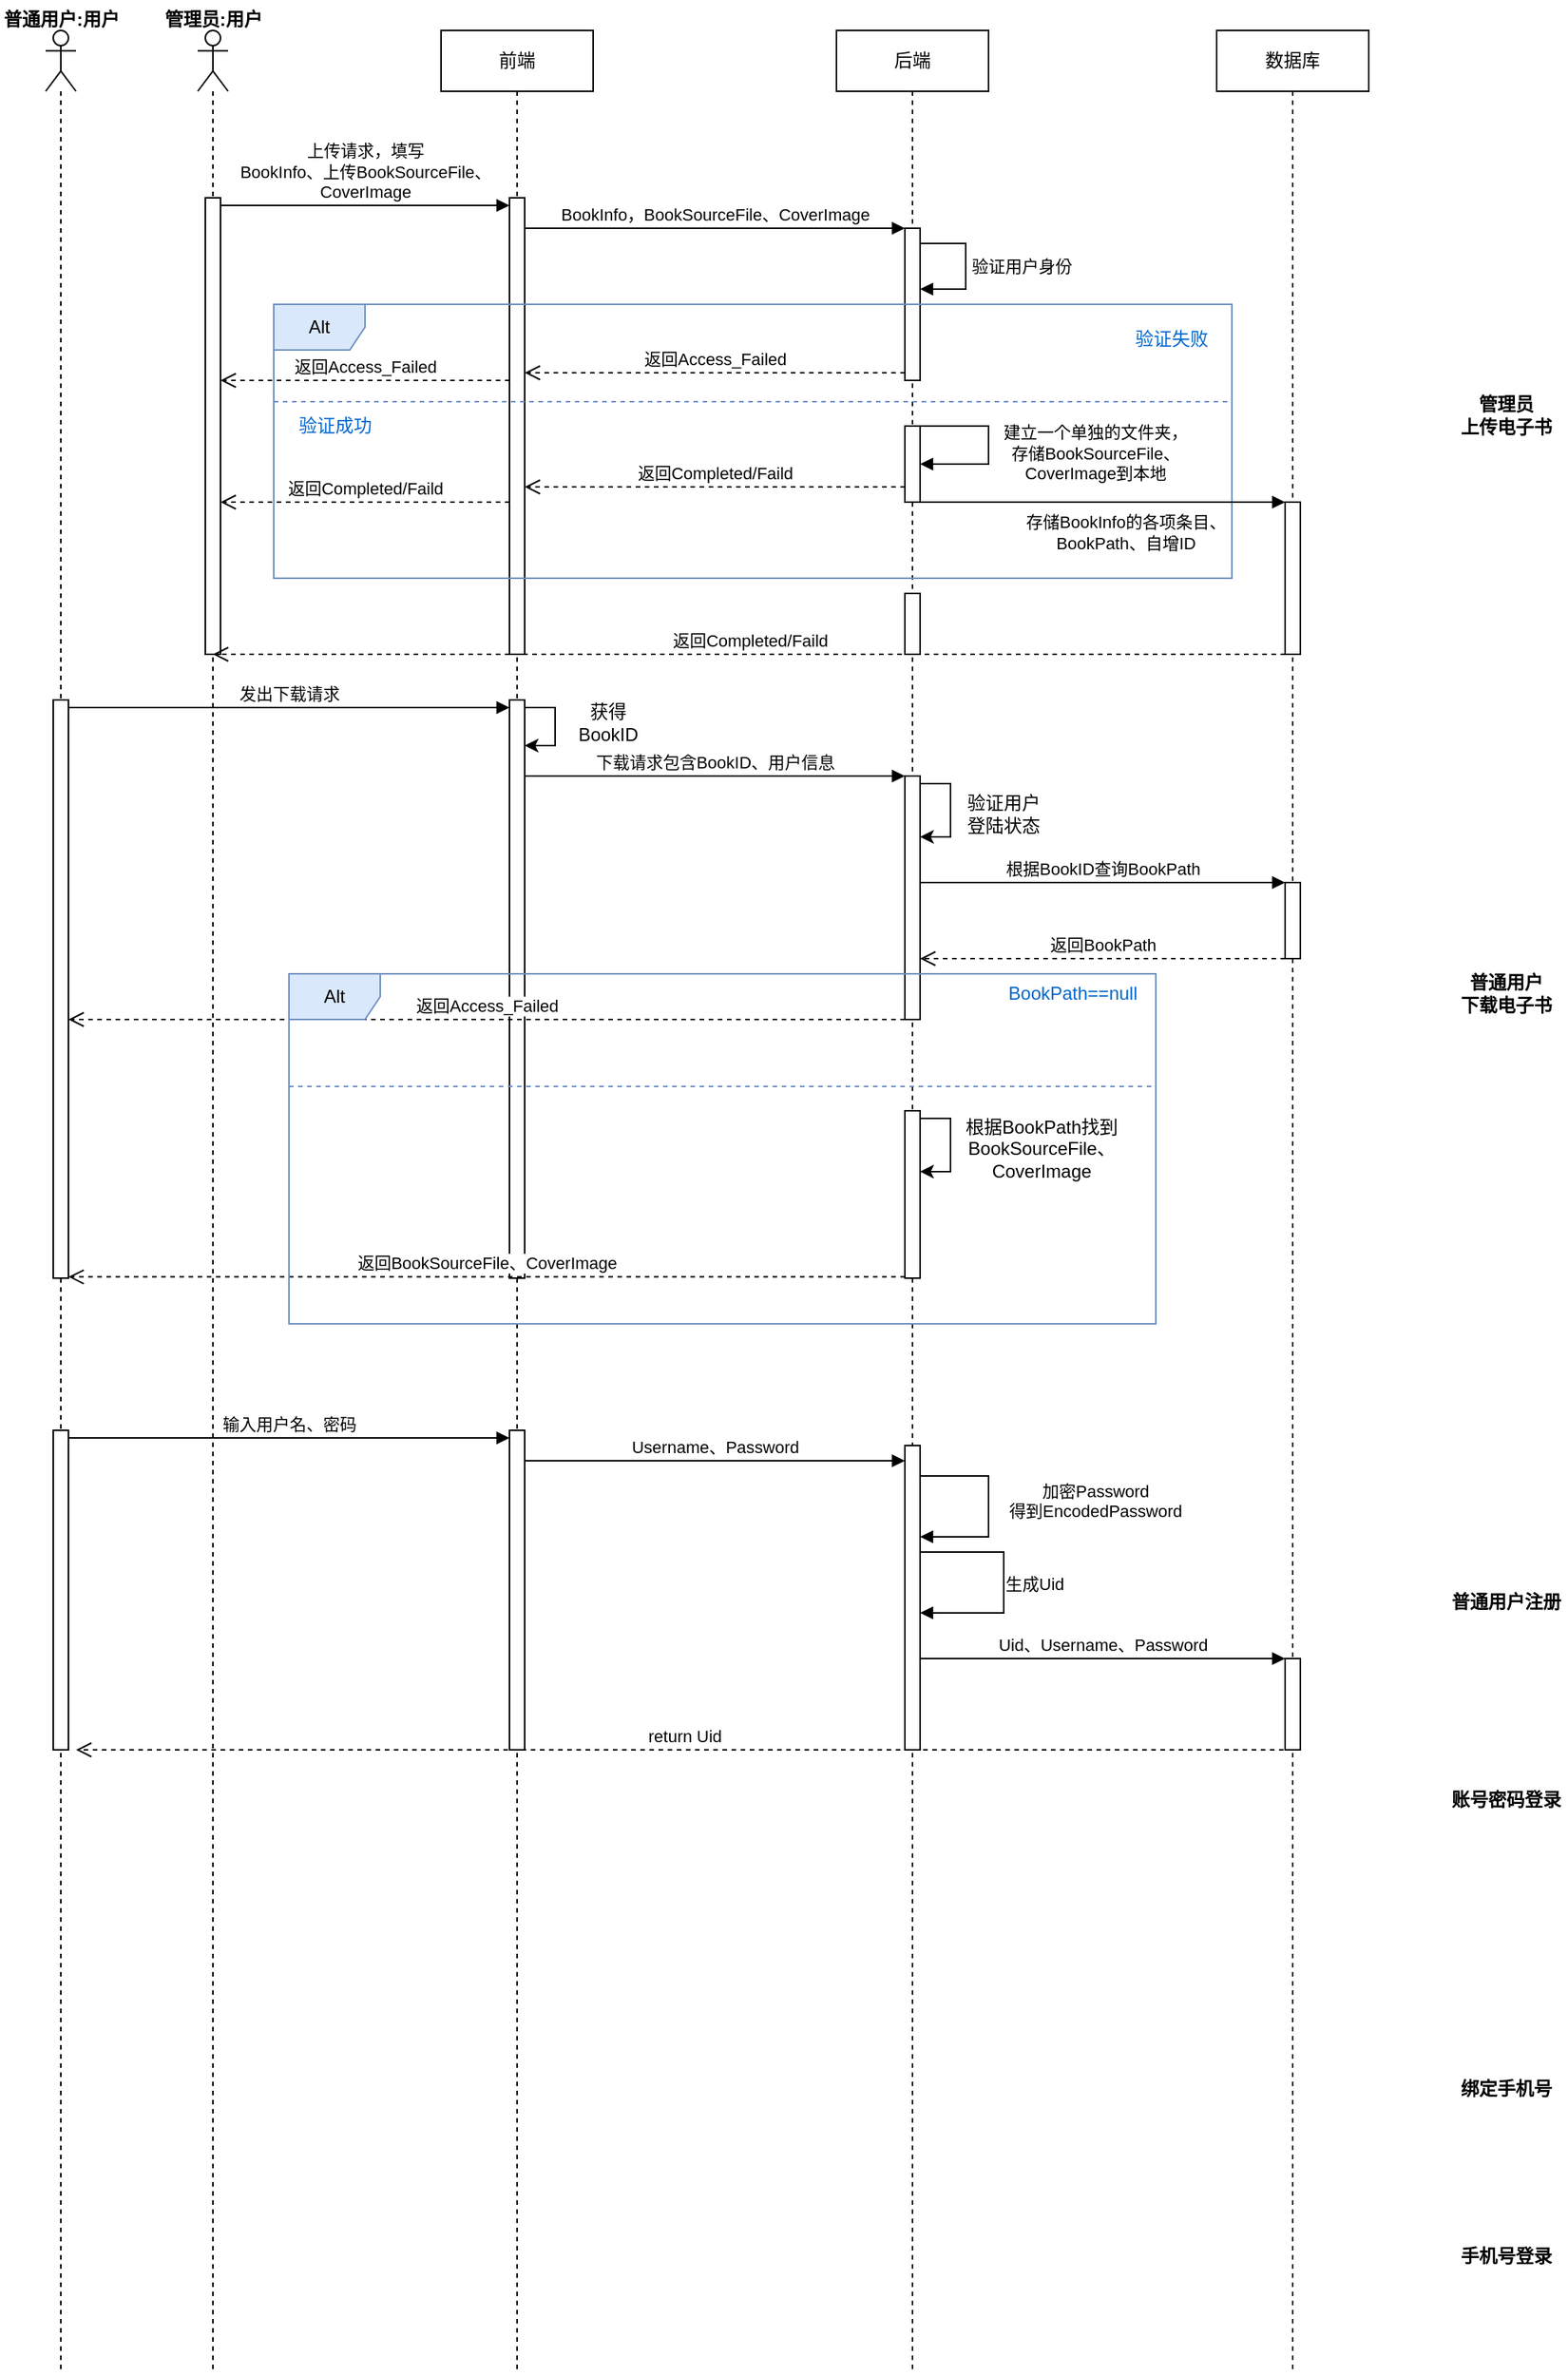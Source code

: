 <mxfile version="24.7.17">
  <diagram name="第 1 页" id="-cOYSrjcJRh7sZkjvyMP">
    <mxGraphModel dx="1420" dy="822" grid="1" gridSize="10" guides="1" tooltips="1" connect="1" arrows="1" fold="1" page="1" pageScale="1" pageWidth="1169" pageHeight="827" math="0" shadow="0">
      <root>
        <mxCell id="0" />
        <mxCell id="1" parent="0" />
        <mxCell id="kw8a_Yz2JXqcz1kZrhkB-1" value="" style="shape=umlLifeline;perimeter=lifelinePerimeter;whiteSpace=wrap;html=1;container=1;dropTarget=0;collapsible=0;recursiveResize=0;outlineConnect=0;portConstraint=eastwest;newEdgeStyle={&quot;curved&quot;:0,&quot;rounded&quot;:0};participant=umlActor;" parent="1" vertex="1">
          <mxGeometry x="70" y="20" width="20" height="1540" as="geometry" />
        </mxCell>
        <mxCell id="95MT-M7sHsksiMsG3mHQ-1" value="" style="html=1;points=[[0,0,0,0,5],[0,1,0,0,-5],[1,0,0,0,5],[1,1,0,0,-5]];perimeter=orthogonalPerimeter;outlineConnect=0;targetShapes=umlLifeline;portConstraint=eastwest;newEdgeStyle={&quot;curved&quot;:0,&quot;rounded&quot;:0};" parent="kw8a_Yz2JXqcz1kZrhkB-1" vertex="1">
          <mxGeometry x="5" y="440" width="10" height="380" as="geometry" />
        </mxCell>
        <mxCell id="95MT-M7sHsksiMsG3mHQ-28" value="" style="html=1;points=[[0,0,0,0,5],[0,1,0,0,-5],[1,0,0,0,5],[1,1,0,0,-5]];perimeter=orthogonalPerimeter;outlineConnect=0;targetShapes=umlLifeline;portConstraint=eastwest;newEdgeStyle={&quot;curved&quot;:0,&quot;rounded&quot;:0};" parent="kw8a_Yz2JXqcz1kZrhkB-1" vertex="1">
          <mxGeometry x="5" y="920" width="10" height="210" as="geometry" />
        </mxCell>
        <mxCell id="kw8a_Yz2JXqcz1kZrhkB-2" value="前端" style="shape=umlLifeline;perimeter=lifelinePerimeter;whiteSpace=wrap;html=1;container=1;dropTarget=0;collapsible=0;recursiveResize=0;outlineConnect=0;portConstraint=eastwest;newEdgeStyle={&quot;curved&quot;:0,&quot;rounded&quot;:0};" parent="1" vertex="1">
          <mxGeometry x="330" y="20" width="100" height="1540" as="geometry" />
        </mxCell>
        <mxCell id="95MT-M7sHsksiMsG3mHQ-3" value="" style="html=1;points=[[0,0,0,0,5],[0,1,0,0,-5],[1,0,0,0,5],[1,1,0,0,-5]];perimeter=orthogonalPerimeter;outlineConnect=0;targetShapes=umlLifeline;portConstraint=eastwest;newEdgeStyle={&quot;curved&quot;:0,&quot;rounded&quot;:0};" parent="kw8a_Yz2JXqcz1kZrhkB-2" vertex="1">
          <mxGeometry x="45" y="440" width="10" height="380" as="geometry" />
        </mxCell>
        <mxCell id="95MT-M7sHsksiMsG3mHQ-4" style="edgeStyle=orthogonalEdgeStyle;rounded=0;orthogonalLoop=1;jettySize=auto;html=1;curved=0;exitX=1;exitY=0;exitDx=0;exitDy=5;exitPerimeter=0;" parent="kw8a_Yz2JXqcz1kZrhkB-2" source="95MT-M7sHsksiMsG3mHQ-3" edge="1">
          <mxGeometry relative="1" as="geometry">
            <mxPoint x="55" y="470" as="targetPoint" />
            <Array as="points">
              <mxPoint x="75" y="445" />
              <mxPoint x="75" y="470" />
            </Array>
          </mxGeometry>
        </mxCell>
        <mxCell id="95MT-M7sHsksiMsG3mHQ-31" value="" style="html=1;points=[[0,0,0,0,5],[0,1,0,0,-5],[1,0,0,0,5],[1,1,0,0,-5]];perimeter=orthogonalPerimeter;outlineConnect=0;targetShapes=umlLifeline;portConstraint=eastwest;newEdgeStyle={&quot;curved&quot;:0,&quot;rounded&quot;:0};" parent="kw8a_Yz2JXqcz1kZrhkB-2" vertex="1">
          <mxGeometry x="45" y="920" width="10" height="210" as="geometry" />
        </mxCell>
        <mxCell id="kw8a_Yz2JXqcz1kZrhkB-3" value="后端&lt;span style=&quot;color: rgba(0, 0, 0, 0); font-family: monospace; font-size: 0px; text-align: start; text-wrap: nowrap;&quot;&gt;%3CmxGraphModel%3E%3Croot%3E%3CmxCell%20id%3D%220%22%2F%3E%3CmxCell%20id%3D%221%22%20parent%3D%220%22%2F%3E%3CmxCell%20id%3D%222%22%20value%3D%22%3AObject%22%20style%3D%22shape%3DumlLifeline%3Bperimeter%3DlifelinePerimeter%3BwhiteSpace%3Dwrap%3Bhtml%3D1%3Bcontainer%3D1%3BdropTarget%3D0%3Bcollapsible%3D0%3BrecursiveResize%3D0%3BoutlineConnect%3D0%3BportConstraint%3Deastwest%3BnewEdgeStyle%3D%7B%26quot%3Bcurved%26quot%3B%3A0%2C%26quot%3Brounded%26quot%3B%3A0%7D%3B%22%20vertex%3D%221%22%20parent%3D%221%22%3E%3CmxGeometry%20x%3D%22330%22%20y%3D%2220%22%20width%3D%22100%22%20height%3D%22520%22%20as%3D%22geometry%22%2F%3E%3C%2FmxCell%3E%3C%2Froot%3E%3C%2FmxGraphModel%3E&lt;/span&gt;" style="shape=umlLifeline;perimeter=lifelinePerimeter;whiteSpace=wrap;html=1;container=1;dropTarget=0;collapsible=0;recursiveResize=0;outlineConnect=0;portConstraint=eastwest;newEdgeStyle={&quot;curved&quot;:0,&quot;rounded&quot;:0};" parent="1" vertex="1">
          <mxGeometry x="590" y="20" width="100" height="1540" as="geometry" />
        </mxCell>
        <mxCell id="kw8a_Yz2JXqcz1kZrhkB-14" value="" style="html=1;points=[[0,0,0,0,5],[0,1,0,0,-5],[1,0,0,0,5],[1,1,0,0,-5]];perimeter=orthogonalPerimeter;outlineConnect=0;targetShapes=umlLifeline;portConstraint=eastwest;newEdgeStyle={&quot;curved&quot;:0,&quot;rounded&quot;:0};" parent="kw8a_Yz2JXqcz1kZrhkB-3" vertex="1">
          <mxGeometry x="45" y="130" width="10" height="100" as="geometry" />
        </mxCell>
        <mxCell id="kw8a_Yz2JXqcz1kZrhkB-27" value="" style="html=1;points=[[0,0,0,0,5],[0,1,0,0,-5],[1,0,0,0,5],[1,1,0,0,-5]];perimeter=orthogonalPerimeter;outlineConnect=0;targetShapes=umlLifeline;portConstraint=eastwest;newEdgeStyle={&quot;curved&quot;:0,&quot;rounded&quot;:0};" parent="kw8a_Yz2JXqcz1kZrhkB-3" vertex="1">
          <mxGeometry x="45" y="260" width="10" height="50" as="geometry" />
        </mxCell>
        <mxCell id="kw8a_Yz2JXqcz1kZrhkB-34" value="建立一个单独的文件夹，&lt;div&gt;存储BookSourceFile、&lt;/div&gt;&lt;div&gt;CoverImage到本地&lt;/div&gt;" style="html=1;verticalAlign=bottom;endArrow=block;curved=0;rounded=0;exitX=1;exitY=0;exitDx=0;exitDy=5;exitPerimeter=0;" parent="kw8a_Yz2JXqcz1kZrhkB-3" target="kw8a_Yz2JXqcz1kZrhkB-27" edge="1">
          <mxGeometry x="0.217" y="72" width="80" relative="1" as="geometry">
            <mxPoint x="55.0" y="260.0" as="sourcePoint" />
            <mxPoint x="55.0" y="300.0" as="targetPoint" />
            <Array as="points">
              <mxPoint x="100" y="260" />
              <mxPoint x="100" y="285" />
            </Array>
            <mxPoint x="70" y="-57" as="offset" />
          </mxGeometry>
        </mxCell>
        <mxCell id="kw8a_Yz2JXqcz1kZrhkB-39" value="" style="html=1;points=[[0,0,0,0,5],[0,1,0,0,-5],[1,0,0,0,5],[1,1,0,0,-5]];perimeter=orthogonalPerimeter;outlineConnect=0;targetShapes=umlLifeline;portConstraint=eastwest;newEdgeStyle={&quot;curved&quot;:0,&quot;rounded&quot;:0};" parent="kw8a_Yz2JXqcz1kZrhkB-3" vertex="1">
          <mxGeometry x="45" y="370" width="10" height="40" as="geometry" />
        </mxCell>
        <mxCell id="95MT-M7sHsksiMsG3mHQ-7" value="" style="html=1;points=[[0,0,0,0,5],[0,1,0,0,-5],[1,0,0,0,5],[1,1,0,0,-5]];perimeter=orthogonalPerimeter;outlineConnect=0;targetShapes=umlLifeline;portConstraint=eastwest;newEdgeStyle={&quot;curved&quot;:0,&quot;rounded&quot;:0};" parent="kw8a_Yz2JXqcz1kZrhkB-3" vertex="1">
          <mxGeometry x="45" y="490" width="10" height="160" as="geometry" />
        </mxCell>
        <mxCell id="95MT-M7sHsksiMsG3mHQ-10" style="edgeStyle=orthogonalEdgeStyle;rounded=0;orthogonalLoop=1;jettySize=auto;html=1;curved=0;exitX=1;exitY=0;exitDx=0;exitDy=5;exitPerimeter=0;" parent="kw8a_Yz2JXqcz1kZrhkB-3" source="95MT-M7sHsksiMsG3mHQ-7" target="95MT-M7sHsksiMsG3mHQ-7" edge="1">
          <mxGeometry relative="1" as="geometry">
            <Array as="points">
              <mxPoint x="75" y="495" />
              <mxPoint x="75" y="530" />
            </Array>
          </mxGeometry>
        </mxCell>
        <mxCell id="95MT-M7sHsksiMsG3mHQ-18" value="" style="html=1;points=[[0,0,0,0,5],[0,1,0,0,-5],[1,0,0,0,5],[1,1,0,0,-5]];perimeter=orthogonalPerimeter;outlineConnect=0;targetShapes=umlLifeline;portConstraint=eastwest;newEdgeStyle={&quot;curved&quot;:0,&quot;rounded&quot;:0};" parent="kw8a_Yz2JXqcz1kZrhkB-3" vertex="1">
          <mxGeometry x="45" y="710" width="10" height="110" as="geometry" />
        </mxCell>
        <mxCell id="95MT-M7sHsksiMsG3mHQ-20" style="edgeStyle=orthogonalEdgeStyle;rounded=0;orthogonalLoop=1;jettySize=auto;html=1;curved=0;exitX=1;exitY=0;exitDx=0;exitDy=5;exitPerimeter=0;" parent="kw8a_Yz2JXqcz1kZrhkB-3" source="95MT-M7sHsksiMsG3mHQ-18" target="95MT-M7sHsksiMsG3mHQ-18" edge="1">
          <mxGeometry relative="1" as="geometry">
            <Array as="points">
              <mxPoint x="75" y="715" />
              <mxPoint x="75" y="750" />
            </Array>
          </mxGeometry>
        </mxCell>
        <mxCell id="95MT-M7sHsksiMsG3mHQ-32" value="" style="html=1;points=[[0,0,0,0,5],[0,1,0,0,-5],[1,0,0,0,5],[1,1,0,0,-5]];perimeter=orthogonalPerimeter;outlineConnect=0;targetShapes=umlLifeline;portConstraint=eastwest;newEdgeStyle={&quot;curved&quot;:0,&quot;rounded&quot;:0};" parent="kw8a_Yz2JXqcz1kZrhkB-3" vertex="1">
          <mxGeometry x="45" y="930" width="10" height="200" as="geometry" />
        </mxCell>
        <mxCell id="95MT-M7sHsksiMsG3mHQ-37" value="加密Password&lt;div&gt;得到EncodedPassword&lt;/div&gt;" style="html=1;verticalAlign=bottom;endArrow=block;curved=0;rounded=0;" parent="kw8a_Yz2JXqcz1kZrhkB-3" target="95MT-M7sHsksiMsG3mHQ-32" edge="1">
          <mxGeometry x="0.182" y="-70" width="80" relative="1" as="geometry">
            <mxPoint x="55" y="950" as="sourcePoint" />
            <mxPoint x="55" y="970" as="targetPoint" />
            <Array as="points">
              <mxPoint x="100" y="950" />
              <mxPoint x="100" y="990" />
            </Array>
            <mxPoint x="140" as="offset" />
          </mxGeometry>
        </mxCell>
        <mxCell id="_xi1gWjxlkFlNqsPyR04-2" value="生成Uid" style="html=1;verticalAlign=bottom;endArrow=block;curved=0;rounded=0;" edge="1" parent="kw8a_Yz2JXqcz1kZrhkB-3">
          <mxGeometry x="0.133" y="20" width="80" relative="1" as="geometry">
            <mxPoint x="55" y="1000" as="sourcePoint" />
            <mxPoint x="55" y="1040" as="targetPoint" />
            <Array as="points">
              <mxPoint x="110" y="1000" />
              <mxPoint x="110" y="1040" />
            </Array>
            <mxPoint as="offset" />
          </mxGeometry>
        </mxCell>
        <mxCell id="kw8a_Yz2JXqcz1kZrhkB-4" value="数据库" style="shape=umlLifeline;perimeter=lifelinePerimeter;whiteSpace=wrap;html=1;container=1;dropTarget=0;collapsible=0;recursiveResize=0;outlineConnect=0;portConstraint=eastwest;newEdgeStyle={&quot;curved&quot;:0,&quot;rounded&quot;:0};" parent="1" vertex="1">
          <mxGeometry x="840" y="20" width="100" height="1540" as="geometry" />
        </mxCell>
        <mxCell id="kw8a_Yz2JXqcz1kZrhkB-19" value="" style="html=1;points=[[0,0,0,0,5],[0,1,0,0,-5],[1,0,0,0,5],[1,1,0,0,-5]];perimeter=orthogonalPerimeter;outlineConnect=0;targetShapes=umlLifeline;portConstraint=eastwest;newEdgeStyle={&quot;curved&quot;:0,&quot;rounded&quot;:0};" parent="kw8a_Yz2JXqcz1kZrhkB-4" vertex="1">
          <mxGeometry x="45" y="310" width="10" height="100" as="geometry" />
        </mxCell>
        <mxCell id="95MT-M7sHsksiMsG3mHQ-12" value="" style="html=1;points=[[0,0,0,0,5],[0,1,0,0,-5],[1,0,0,0,5],[1,1,0,0,-5]];perimeter=orthogonalPerimeter;outlineConnect=0;targetShapes=umlLifeline;portConstraint=eastwest;newEdgeStyle={&quot;curved&quot;:0,&quot;rounded&quot;:0};" parent="kw8a_Yz2JXqcz1kZrhkB-4" vertex="1">
          <mxGeometry x="45" y="560" width="10" height="50" as="geometry" />
        </mxCell>
        <mxCell id="95MT-M7sHsksiMsG3mHQ-33" value="" style="html=1;points=[[0,0,0,0,5],[0,1,0,0,-5],[1,0,0,0,5],[1,1,0,0,-5]];perimeter=orthogonalPerimeter;outlineConnect=0;targetShapes=umlLifeline;portConstraint=eastwest;newEdgeStyle={&quot;curved&quot;:0,&quot;rounded&quot;:0};" parent="kw8a_Yz2JXqcz1kZrhkB-4" vertex="1">
          <mxGeometry x="45" y="1070" width="10" height="60" as="geometry" />
        </mxCell>
        <mxCell id="kw8a_Yz2JXqcz1kZrhkB-6" value="" style="shape=umlLifeline;perimeter=lifelinePerimeter;whiteSpace=wrap;html=1;container=1;dropTarget=0;collapsible=0;recursiveResize=0;outlineConnect=0;portConstraint=eastwest;newEdgeStyle={&quot;curved&quot;:0,&quot;rounded&quot;:0};participant=umlActor;" parent="1" vertex="1">
          <mxGeometry x="170" y="20" width="20" height="1540" as="geometry" />
        </mxCell>
        <mxCell id="kw8a_Yz2JXqcz1kZrhkB-10" value="" style="html=1;points=[[0,0,0,0,5],[0,1,0,0,-5],[1,0,0,0,5],[1,1,0,0,-5]];perimeter=orthogonalPerimeter;outlineConnect=0;targetShapes=umlLifeline;portConstraint=eastwest;newEdgeStyle={&quot;curved&quot;:0,&quot;rounded&quot;:0};" parent="kw8a_Yz2JXqcz1kZrhkB-6" vertex="1">
          <mxGeometry x="5" y="110" width="10" height="300" as="geometry" />
        </mxCell>
        <mxCell id="kw8a_Yz2JXqcz1kZrhkB-8" value="普通用户:用户" style="text;align=center;fontStyle=1;verticalAlign=middle;spacingLeft=3;spacingRight=3;strokeColor=none;rotatable=0;points=[[0,0.5],[1,0.5]];portConstraint=eastwest;html=1;" parent="1" vertex="1">
          <mxGeometry x="40" width="80" height="26" as="geometry" />
        </mxCell>
        <mxCell id="kw8a_Yz2JXqcz1kZrhkB-9" value="管理员:用户" style="text;align=center;fontStyle=1;verticalAlign=middle;spacingLeft=3;spacingRight=3;strokeColor=none;rotatable=0;points=[[0,0.5],[1,0.5]];portConstraint=eastwest;html=1;" parent="1" vertex="1">
          <mxGeometry x="140" width="80" height="26" as="geometry" />
        </mxCell>
        <mxCell id="kw8a_Yz2JXqcz1kZrhkB-12" value="上传请求，填写&lt;div&gt;BookInfo、上传BookSourceFile、&lt;/div&gt;&lt;div&gt;CoverImage&lt;/div&gt;" style="html=1;verticalAlign=bottom;endArrow=block;curved=0;rounded=0;entryX=0;entryY=0;entryDx=0;entryDy=5;entryPerimeter=0;" parent="1" source="kw8a_Yz2JXqcz1kZrhkB-10" target="kw8a_Yz2JXqcz1kZrhkB-13" edge="1">
          <mxGeometry width="80" relative="1" as="geometry">
            <mxPoint x="180" y="130" as="sourcePoint" />
            <mxPoint x="250" y="140" as="targetPoint" />
          </mxGeometry>
        </mxCell>
        <mxCell id="kw8a_Yz2JXqcz1kZrhkB-13" value="" style="html=1;points=[[0,0,0,0,5],[0,1,0,0,-5],[1,0,0,0,5],[1,1,0,0,-5]];perimeter=orthogonalPerimeter;outlineConnect=0;targetShapes=umlLifeline;portConstraint=eastwest;newEdgeStyle={&quot;curved&quot;:0,&quot;rounded&quot;:0};" parent="1" vertex="1">
          <mxGeometry x="375" y="130" width="10" height="300" as="geometry" />
        </mxCell>
        <mxCell id="kw8a_Yz2JXqcz1kZrhkB-17" value="BookInfo，BookSourceFile、CoverImage" style="html=1;verticalAlign=bottom;endArrow=block;curved=0;rounded=0;exitX=1;exitY=0;exitDx=0;exitDy=5;exitPerimeter=0;" parent="1" edge="1">
          <mxGeometry width="80" relative="1" as="geometry">
            <mxPoint x="385" y="150" as="sourcePoint" />
            <mxPoint x="635" y="150" as="targetPoint" />
          </mxGeometry>
        </mxCell>
        <mxCell id="kw8a_Yz2JXqcz1kZrhkB-24" value="验证用户身份" style="html=1;align=left;spacingLeft=2;endArrow=block;rounded=0;edgeStyle=orthogonalEdgeStyle;curved=0;rounded=0;" parent="1" target="kw8a_Yz2JXqcz1kZrhkB-14" edge="1">
          <mxGeometry relative="1" as="geometry">
            <mxPoint x="645" y="160" as="sourcePoint" />
            <Array as="points">
              <mxPoint x="645" y="160" />
              <mxPoint x="675" y="160" />
              <mxPoint x="675" y="190" />
            </Array>
            <mxPoint x="650.0" y="179.966" as="targetPoint" />
          </mxGeometry>
        </mxCell>
        <mxCell id="kw8a_Yz2JXqcz1kZrhkB-26" value="返回Access_Failed" style="html=1;verticalAlign=bottom;endArrow=open;dashed=1;endSize=8;curved=0;rounded=0;exitX=0;exitY=1;exitDx=0;exitDy=-5;exitPerimeter=0;" parent="1" source="kw8a_Yz2JXqcz1kZrhkB-14" target="kw8a_Yz2JXqcz1kZrhkB-13" edge="1">
          <mxGeometry relative="1" as="geometry">
            <mxPoint x="600" y="200" as="sourcePoint" />
            <mxPoint x="520" y="200" as="targetPoint" />
          </mxGeometry>
        </mxCell>
        <mxCell id="kw8a_Yz2JXqcz1kZrhkB-28" value="Alt" style="shape=umlFrame;whiteSpace=wrap;html=1;pointerEvents=0;fillColor=#dae8fc;strokeColor=#6c8ebf;" parent="1" vertex="1">
          <mxGeometry x="220" y="200" width="630" height="180" as="geometry" />
        </mxCell>
        <mxCell id="kw8a_Yz2JXqcz1kZrhkB-31" value="" style="line;strokeWidth=1;fillColor=#dae8fc;align=left;verticalAlign=middle;spacingTop=-1;spacingLeft=3;spacingRight=3;rotatable=0;labelPosition=right;points=[];portConstraint=eastwest;strokeColor=#6c8ebf;dashed=1;" parent="1" vertex="1">
          <mxGeometry x="220" y="260" width="630" height="8" as="geometry" />
        </mxCell>
        <mxCell id="kw8a_Yz2JXqcz1kZrhkB-32" value="验证失败" style="text;align=center;fontStyle=0;verticalAlign=middle;spacingLeft=3;spacingRight=3;rotatable=0;points=[[0,0.5],[1,0.5]];portConstraint=eastwest;html=1;fontColor=#0066CC;" parent="1" vertex="1">
          <mxGeometry x="770" y="210" width="80" height="26" as="geometry" />
        </mxCell>
        <mxCell id="kw8a_Yz2JXqcz1kZrhkB-33" value="验证成功" style="text;align=center;fontStyle=0;verticalAlign=middle;spacingLeft=3;spacingRight=3;rotatable=0;points=[[0,0.5],[1,0.5]];portConstraint=eastwest;html=1;fontColor=#0066CC;" parent="1" vertex="1">
          <mxGeometry x="220" y="267" width="80" height="26" as="geometry" />
        </mxCell>
        <mxCell id="kw8a_Yz2JXqcz1kZrhkB-35" value="&lt;span style=&quot;color: rgba(0, 0, 0, 0); font-family: monospace; font-size: 0px; text-align: start; background-color: rgb(251, 251, 251);&quot;&gt;%3CmxGraphModel%3E%3Croot%3E%3CmxCell%20id%3D%220%22%2F%3E%3CmxCell%20id%3D%221%22%20parent%3D%220%22%2F%3E%3CmxCell%20id%3D%222%22%20value%3D%22%E8%BF%94%E5%9B%9E%E5%A4%B1%E8%B4%A5%E4%BF%A1%E6%81%AF%22%20style%3D%22html%3D1%3BverticalAlign%3Dbottom%3BendArrow%3Dopen%3Bdashed%3D1%3BendSize%3D8%3Bcurved%3D0%3Brounded%3D0%3BexitX%3D0%3BexitY%3D1%3BexitDx%3D0%3BexitDy%3D-5%3BexitPerimeter%3D0%3B%22%20edge%3D%221%22%20parent%3D%221%22%3E%3CmxGeometry%20relative%3D%221%22%20as%3D%22geometry%22%3E%3CmxPoint%20x%3D%22635%22%20y%3D%22245%22%20as%3D%22sourcePoint%22%2F%3E%3CmxPoint%20x%3D%22385%22%20y%3D%22245%22%20as%3D%22targetPoint%22%2F%3E%3C%2FmxGeometry%3E%3C%2FmxCell%3E%3C%2Froot%3E%3C%2FmxGraphModel%3E&lt;/span&gt;&lt;span style=&quot;color: rgba(0, 0, 0, 0); font-family: monospace; font-size: 0px; text-align: start; background-color: rgb(251, 251, 251);&quot;&gt;%3CmxGraphModel%3E%3Croot%3E%3CmxCell%20id%3D%220%22%2F%3E%3CmxCell%20id%3D%221%22%20parent%3D%220%22%2F%3E%3CmxCell%20id%3D%222%22%20value%3D%22%E8%BF%94%E5%9B%9E%E5%A4%B1%E8%B4%A5%E4%BF%A1%E6%81%AF%22%20style%3D%22html%3D1%3BverticalAlign%3Dbottom%3BendArrow%3Dopen%3Bdashed%3D1%3BendSize%3D8%3Bcurved%3D0%3Brounded%3D0%3BexitX%3D0%3BexitY%3D1%3BexitDx%3D0%3BexitDy%3D-5%3BexitPerimeter%3D0%3B%22%20edge%3D%221%22%20parent%3D%221%22%3E%3CmxGeometry%20relative%3D%221%22%20as%3D%22geometry%22%3E%3CmxPoint%20x%3D%22635%22%20y%3D%22245%22%20as%3D%22sourcePoint%22%2F%3E%3CmxPoint%20x%3D%22385%22%20y%3D%22245%22%20as%3D%22targetPoint%22%2F%3E%3C%2FmxGeometry%3E%3C%2FmxCell%3E%3C%2Froot%3E%3C%2FmxGraphModel%3E&lt;/span&gt;&lt;span style=&quot;color: rgba(0, 0, 0, 0); font-family: monospace; font-size: 0px; text-align: start; background-color: rgb(251, 251, 251);&quot;&gt;%3CmxGraphModel%3E%3Croot%3E%3CmxCell%20id%3D%220%22%2F%3E%3CmxCell%20id%3D%221%22%20parent%3D%220%22%2F%3E%3CmxCell%20id%3D%222%22%20value%3D%22%E8%BF%94%E5%9B%9E%E5%A4%B1%E8%B4%A5%E4%BF%A1%E6%81%AF%22%20style%3D%22html%3D1%3BverticalAlign%3Dbottom%3BendArrow%3Dopen%3Bdashed%3D1%3BendSize%3D8%3Bcurved%3D0%3Brounded%3D0%3BexitX%3D0%3BexitY%3D1%3BexitDx%3D0%3BexitDy%3D-5%3BexitPerimeter%3D0%3B%22%20edge%3D%221%22%20parent%3D%221%22%3E%3CmxGeometry%20relative%3D%221%22%20as%3D%22geometry%22%3E%3CmxPoint%20x%3D%22635%22%20y%3D%22245%22%20as%3D%22sourcePoint%22%2F%3E%3CmxPoint%20x%3D%22385%22%20y%3D%22245%22%20as%3D%22targetPoint%22%2F%3E%3C%2FmxGeometry%3E%3C%2FmxCell%3E%3C%2Froot%3E%3C%2FmxGraphModel%3E&lt;/span&gt;&lt;span style=&quot;color: rgba(0, 0, 0, 0); font-family: monospace; font-size: 0px; text-align: start; background-color: rgb(251, 251, 251);&quot;&gt;%3CmxGraphModel%3E%3Croot%3E%3CmxCell%20id%3D%220%22%2F%3E%3CmxCell%20id%3D%221%22%20parent%3D%220%22%2F%3E%3CmxCell%20id%3D%222%22%20value%3D%22%E8%BF%94%E5%9B%9E%E5%A4%B1%E8%B4%A5%E4%BF%A1%E6%81%AF%22%20style%3D%22html%3D1%3BverticalAlign%3Dbottom%3BendArrow%3Dopen%3Bdashed%3D1%3BendSize%3D8%3Bcurved%3D0%3Brounded%3D0%3BexitX%3D0%3BexitY%3D1%3BexitDx%3D0%3BexitDy%3D-5%3BexitPerimeter%3D0%3B%22%20edge%3D%221%22%20parent%3D%221%22%3E%3CmxGeometry%20relative%3D%221%22%20as%3D%22geometry%22%3E%3CmxPoint%20x%3D%22635%22%20y%3D%22245%22%20as%3D%22sourcePoint%22%2F%3E%3CmxPoint%20x%3D%22385%22%20y%3D%22245%22%20as%3D%22targetPoint%22%2F%3E%3C%2FmxGeometry%3E%3C%2FmxCell%3E%3C%2Froot%3E%3C%2FmxGraphModel%3E&lt;/span&gt;" style="html=1;verticalAlign=bottom;endArrow=block;curved=0;rounded=0;" parent="1" edge="1">
          <mxGeometry width="80" relative="1" as="geometry">
            <mxPoint x="645.0" y="330.0" as="sourcePoint" />
            <mxPoint x="885.0" y="330.0" as="targetPoint" />
          </mxGeometry>
        </mxCell>
        <mxCell id="kw8a_Yz2JXqcz1kZrhkB-37" value="存储BookInfo的各项条目、&lt;div&gt;BookPath、自增ID&lt;/div&gt;" style="edgeLabel;html=1;align=center;verticalAlign=middle;resizable=0;points=[];" parent="kw8a_Yz2JXqcz1kZrhkB-35" vertex="1" connectable="0">
          <mxGeometry x="-0.033" y="-1" relative="1" as="geometry">
            <mxPoint x="19" y="19" as="offset" />
          </mxGeometry>
        </mxCell>
        <mxCell id="kw8a_Yz2JXqcz1kZrhkB-36" value="返回Access_Failed" style="html=1;verticalAlign=bottom;endArrow=open;dashed=1;endSize=8;curved=0;rounded=0;" parent="1" edge="1">
          <mxGeometry relative="1" as="geometry">
            <mxPoint x="375" y="250.0" as="sourcePoint" />
            <mxPoint x="185" y="250.0" as="targetPoint" />
          </mxGeometry>
        </mxCell>
        <mxCell id="kw8a_Yz2JXqcz1kZrhkB-38" value="返回Completed/Faild" style="html=1;verticalAlign=bottom;endArrow=open;dashed=1;endSize=8;curved=0;rounded=0;" parent="1" source="kw8a_Yz2JXqcz1kZrhkB-19" target="kw8a_Yz2JXqcz1kZrhkB-6" edge="1">
          <mxGeometry relative="1" as="geometry">
            <mxPoint x="840" y="400" as="sourcePoint" />
            <mxPoint x="645" y="430" as="targetPoint" />
            <Array as="points">
              <mxPoint x="770" y="430" />
            </Array>
          </mxGeometry>
        </mxCell>
        <mxCell id="kw8a_Yz2JXqcz1kZrhkB-43" value="返回Completed/Faild" style="html=1;verticalAlign=bottom;endArrow=open;dashed=1;endSize=8;curved=0;rounded=0;" parent="1" edge="1">
          <mxGeometry relative="1" as="geometry">
            <mxPoint x="635" y="320" as="sourcePoint" />
            <mxPoint x="385" y="320" as="targetPoint" />
          </mxGeometry>
        </mxCell>
        <mxCell id="kw8a_Yz2JXqcz1kZrhkB-44" value="返回Completed/Faild" style="html=1;verticalAlign=bottom;endArrow=open;dashed=1;endSize=8;curved=0;rounded=0;" parent="1" edge="1">
          <mxGeometry relative="1" as="geometry">
            <mxPoint x="375" y="330" as="sourcePoint" />
            <mxPoint x="185" y="330" as="targetPoint" />
          </mxGeometry>
        </mxCell>
        <mxCell id="95MT-M7sHsksiMsG3mHQ-2" value="发出下载请求" style="html=1;verticalAlign=bottom;endArrow=block;curved=0;rounded=0;entryX=0;entryY=0;entryDx=0;entryDy=5;entryPerimeter=0;exitX=1;exitY=0;exitDx=0;exitDy=5;exitPerimeter=0;" parent="1" source="95MT-M7sHsksiMsG3mHQ-1" target="95MT-M7sHsksiMsG3mHQ-3" edge="1">
          <mxGeometry width="80" relative="1" as="geometry">
            <mxPoint x="80" y="460" as="sourcePoint" />
            <mxPoint x="160" y="460" as="targetPoint" />
          </mxGeometry>
        </mxCell>
        <mxCell id="95MT-M7sHsksiMsG3mHQ-6" value="获得BookID" style="text;html=1;align=center;verticalAlign=middle;whiteSpace=wrap;rounded=0;" parent="1" vertex="1">
          <mxGeometry x="410" y="460" width="60" height="30" as="geometry" />
        </mxCell>
        <mxCell id="95MT-M7sHsksiMsG3mHQ-8" value="下载请求包含BookID、用户信息" style="html=1;verticalAlign=bottom;endArrow=block;curved=0;rounded=0;" parent="1" source="95MT-M7sHsksiMsG3mHQ-3" target="95MT-M7sHsksiMsG3mHQ-7" edge="1">
          <mxGeometry width="80" relative="1" as="geometry">
            <mxPoint x="430" y="520" as="sourcePoint" />
            <mxPoint x="510" y="520" as="targetPoint" />
            <Array as="points">
              <mxPoint x="440" y="510" />
            </Array>
          </mxGeometry>
        </mxCell>
        <mxCell id="95MT-M7sHsksiMsG3mHQ-11" value="验证用户登陆状态" style="text;html=1;align=center;verticalAlign=middle;whiteSpace=wrap;rounded=0;" parent="1" vertex="1">
          <mxGeometry x="670" y="520" width="60" height="30" as="geometry" />
        </mxCell>
        <mxCell id="95MT-M7sHsksiMsG3mHQ-13" value="根据BookID查询BookPath" style="html=1;verticalAlign=bottom;endArrow=block;curved=0;rounded=0;" parent="1" edge="1">
          <mxGeometry width="80" relative="1" as="geometry">
            <mxPoint x="645" y="580" as="sourcePoint" />
            <mxPoint x="885" y="580" as="targetPoint" />
          </mxGeometry>
        </mxCell>
        <mxCell id="95MT-M7sHsksiMsG3mHQ-14" value="返回BookPath" style="html=1;verticalAlign=bottom;endArrow=open;dashed=1;endSize=8;curved=0;rounded=0;" parent="1" source="95MT-M7sHsksiMsG3mHQ-12" target="95MT-M7sHsksiMsG3mHQ-7" edge="1">
          <mxGeometry relative="1" as="geometry">
            <mxPoint x="730" y="610" as="sourcePoint" />
            <mxPoint x="650" y="610" as="targetPoint" />
            <Array as="points">
              <mxPoint x="780" y="630" />
            </Array>
            <mxPoint as="offset" />
          </mxGeometry>
        </mxCell>
        <mxCell id="95MT-M7sHsksiMsG3mHQ-15" value="管理员&lt;div&gt;上传电子书&lt;/div&gt;" style="text;align=center;fontStyle=1;verticalAlign=middle;spacingLeft=3;spacingRight=3;strokeColor=none;rotatable=0;points=[[0,0.5],[1,0.5]];portConstraint=eastwest;html=1;" parent="1" vertex="1">
          <mxGeometry x="990" y="260" width="80" height="26" as="geometry" />
        </mxCell>
        <mxCell id="95MT-M7sHsksiMsG3mHQ-16" value="普通用户&lt;div&gt;下载电子书&lt;/div&gt;" style="text;align=center;fontStyle=1;verticalAlign=middle;spacingLeft=3;spacingRight=3;strokeColor=none;rotatable=0;points=[[0,0.5],[1,0.5]];portConstraint=eastwest;html=1;" parent="1" vertex="1">
          <mxGeometry x="990" y="640" width="80" height="26" as="geometry" />
        </mxCell>
        <mxCell id="95MT-M7sHsksiMsG3mHQ-17" value="返回Access_Failed" style="html=1;verticalAlign=bottom;endArrow=open;dashed=1;endSize=8;curved=0;rounded=0;" parent="1" target="95MT-M7sHsksiMsG3mHQ-1" edge="1">
          <mxGeometry relative="1" as="geometry">
            <mxPoint x="635" y="670" as="sourcePoint" />
            <mxPoint x="79.667" y="670" as="targetPoint" />
          </mxGeometry>
        </mxCell>
        <mxCell id="95MT-M7sHsksiMsG3mHQ-23" value="根据BookPath找到BookSourceFile、CoverImage" style="text;html=1;align=center;verticalAlign=middle;whiteSpace=wrap;rounded=0;" parent="1" vertex="1">
          <mxGeometry x="660" y="740" width="130" height="30" as="geometry" />
        </mxCell>
        <mxCell id="95MT-M7sHsksiMsG3mHQ-24" value="返回BookSourceFile、CoverImage" style="html=1;verticalAlign=bottom;endArrow=open;dashed=1;endSize=8;curved=0;rounded=0;" parent="1" target="95MT-M7sHsksiMsG3mHQ-1" edge="1">
          <mxGeometry relative="1" as="geometry">
            <mxPoint x="635" y="839.17" as="sourcePoint" />
            <mxPoint x="80" y="840" as="targetPoint" />
          </mxGeometry>
        </mxCell>
        <mxCell id="95MT-M7sHsksiMsG3mHQ-25" value="Alt" style="shape=umlFrame;whiteSpace=wrap;html=1;pointerEvents=0;fillColor=#dae8fc;strokeColor=#6c8ebf;" parent="1" vertex="1">
          <mxGeometry x="230" y="640" width="570" height="230" as="geometry" />
        </mxCell>
        <mxCell id="95MT-M7sHsksiMsG3mHQ-26" value="" style="line;strokeWidth=1;fillColor=#dae8fc;align=left;verticalAlign=middle;spacingTop=-1;spacingLeft=3;spacingRight=3;rotatable=0;labelPosition=right;points=[];portConstraint=eastwest;strokeColor=#6c8ebf;dashed=1;" parent="1" vertex="1">
          <mxGeometry x="230" y="710" width="570" height="8" as="geometry" />
        </mxCell>
        <mxCell id="95MT-M7sHsksiMsG3mHQ-27" value="BookPath==null" style="text;align=center;fontStyle=0;verticalAlign=middle;spacingLeft=3;spacingRight=3;rotatable=0;points=[[0,0.5],[1,0.5]];portConstraint=eastwest;html=1;fontColor=#0066CC;" parent="1" vertex="1">
          <mxGeometry x="690" y="640" width="110" height="26" as="geometry" />
        </mxCell>
        <mxCell id="95MT-M7sHsksiMsG3mHQ-29" value="普通用户注册" style="text;align=center;fontStyle=1;verticalAlign=middle;spacingLeft=3;spacingRight=3;strokeColor=none;rotatable=0;points=[[0,0.5],[1,0.5]];portConstraint=eastwest;html=1;" parent="1" vertex="1">
          <mxGeometry x="990" y="1040" width="80" height="26" as="geometry" />
        </mxCell>
        <mxCell id="95MT-M7sHsksiMsG3mHQ-35" value="输入用户名、密码" style="html=1;verticalAlign=bottom;endArrow=block;curved=0;rounded=0;exitX=1;exitY=0;exitDx=0;exitDy=5;exitPerimeter=0;entryX=0;entryY=0;entryDx=0;entryDy=5;entryPerimeter=0;" parent="1" source="95MT-M7sHsksiMsG3mHQ-28" target="95MT-M7sHsksiMsG3mHQ-31" edge="1">
          <mxGeometry width="80" relative="1" as="geometry">
            <mxPoint x="160" y="980" as="sourcePoint" />
            <mxPoint x="240" y="980" as="targetPoint" />
          </mxGeometry>
        </mxCell>
        <mxCell id="95MT-M7sHsksiMsG3mHQ-36" value="Username、Password" style="html=1;verticalAlign=bottom;endArrow=block;curved=0;rounded=0;" parent="1" edge="1">
          <mxGeometry width="80" relative="1" as="geometry">
            <mxPoint x="385" y="960" as="sourcePoint" />
            <mxPoint x="635" y="960" as="targetPoint" />
          </mxGeometry>
        </mxCell>
        <mxCell id="95MT-M7sHsksiMsG3mHQ-38" value="Uid、Username、Password" style="html=1;verticalAlign=bottom;endArrow=block;curved=0;rounded=0;" parent="1" edge="1">
          <mxGeometry width="80" relative="1" as="geometry">
            <mxPoint x="645" y="1090" as="sourcePoint" />
            <mxPoint x="885" y="1090" as="targetPoint" />
          </mxGeometry>
        </mxCell>
        <mxCell id="95MT-M7sHsksiMsG3mHQ-39" value="账号密码登录" style="text;align=center;fontStyle=1;verticalAlign=middle;spacingLeft=3;spacingRight=3;strokeColor=none;rotatable=0;points=[[0,0.5],[1,0.5]];portConstraint=eastwest;html=1;" parent="1" vertex="1">
          <mxGeometry x="990" y="1170" width="80" height="26" as="geometry" />
        </mxCell>
        <mxCell id="95MT-M7sHsksiMsG3mHQ-40" value="绑定手机号" style="text;align=center;fontStyle=1;verticalAlign=middle;spacingLeft=3;spacingRight=3;strokeColor=none;rotatable=0;points=[[0,0.5],[1,0.5]];portConstraint=eastwest;html=1;" parent="1" vertex="1">
          <mxGeometry x="990" y="1360" width="80" height="26" as="geometry" />
        </mxCell>
        <mxCell id="95MT-M7sHsksiMsG3mHQ-41" value="手机号登录" style="text;align=center;fontStyle=1;verticalAlign=middle;spacingLeft=3;spacingRight=3;strokeColor=none;rotatable=0;points=[[0,0.5],[1,0.5]];portConstraint=eastwest;html=1;" parent="1" vertex="1">
          <mxGeometry x="990" y="1470" width="80" height="26" as="geometry" />
        </mxCell>
        <mxCell id="_xi1gWjxlkFlNqsPyR04-1" value="return Uid" style="html=1;verticalAlign=bottom;endArrow=open;dashed=1;endSize=8;curved=0;rounded=0;" edge="1" parent="1">
          <mxGeometry relative="1" as="geometry">
            <mxPoint x="890" y="1150" as="sourcePoint" />
            <mxPoint x="90" y="1150" as="targetPoint" />
          </mxGeometry>
        </mxCell>
      </root>
    </mxGraphModel>
  </diagram>
</mxfile>
